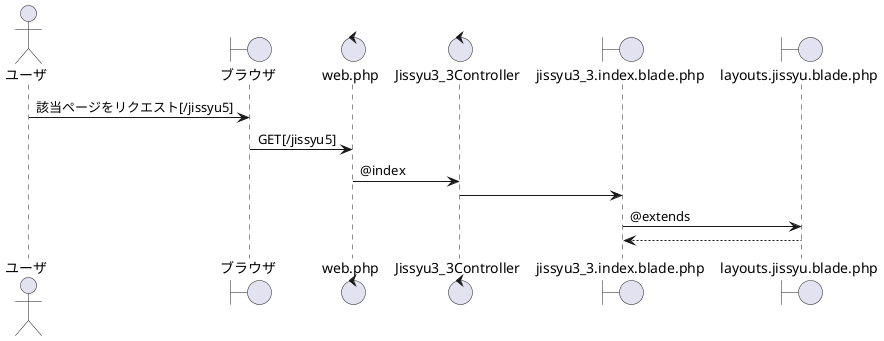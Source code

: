 @startuml シーケンス図
actor "ユーザ" as u
boundary "ブラウザ" as b
control "web.php" as wp
control "Jissyu3_3Controller" as jc
boundary "jissyu3_3.index.blade.php" as jibp
boundary "layouts.jissyu.blade.php" as ljbp
u -> b :該当ページをリクエスト[/jissyu5]
b -> wp :GET[/jissyu5]
wp -> jc :@index
jc -> jibp
jibp -> ljbp :@extends
jibp <-- ljbp
@enduml